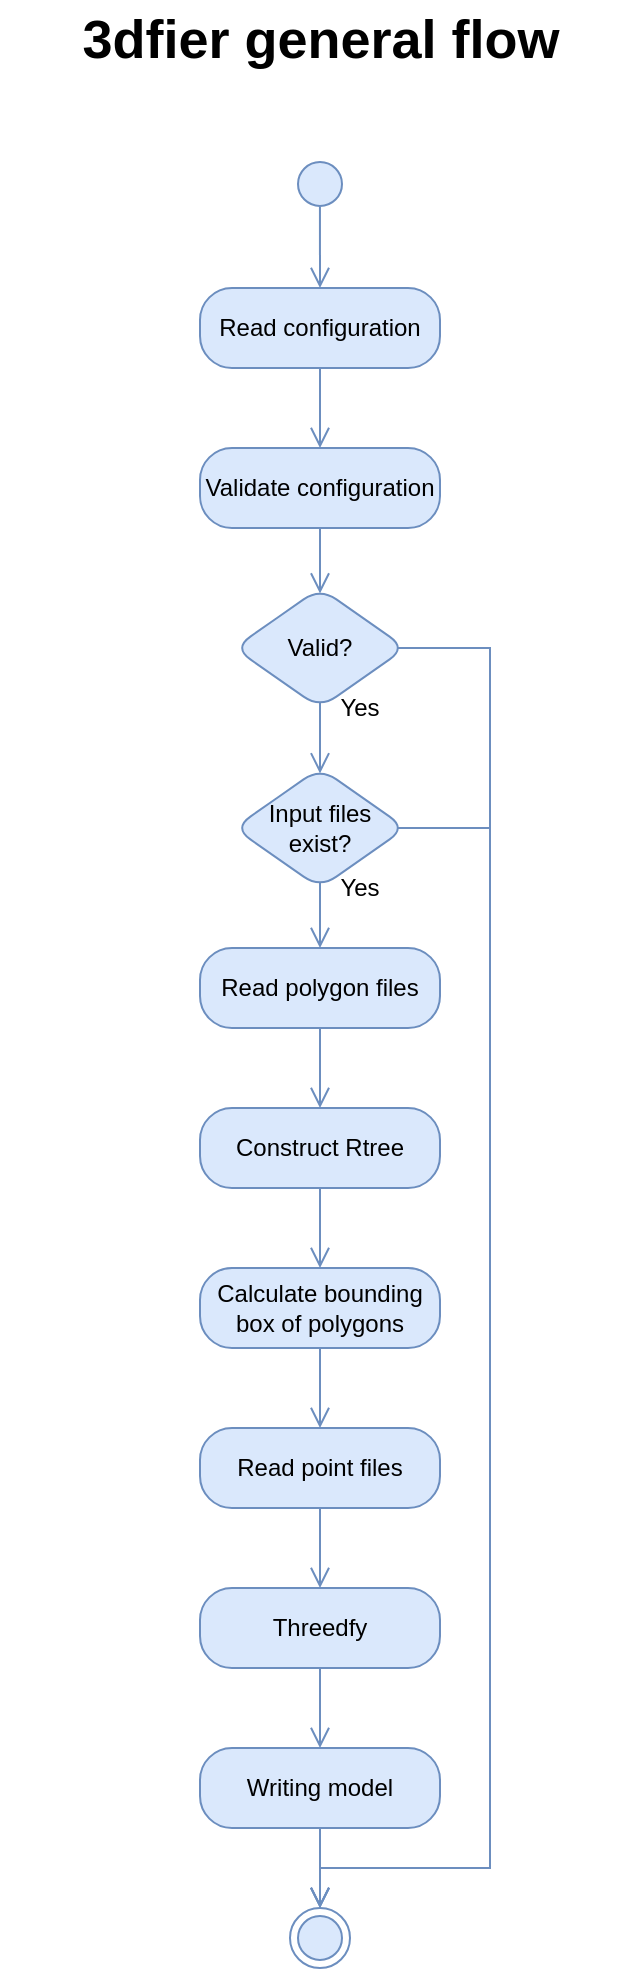 <mxfile version="12.6.5" type="device"><diagram name="Page-1" id="0783ab3e-0a74-02c8-0abd-f7b4e66b4bec"><mxGraphModel dx="1422" dy="822" grid="1" gridSize="10" guides="1" tooltips="1" connect="1" arrows="1" fold="1" page="1" pageScale="1" pageWidth="850" pageHeight="1100" background="#ffffff" math="0" shadow="0"><root><mxCell id="0"/><mxCell id="1" parent="0"/><mxCell id="nnsE-_ftyDCH_wg7Bbg4-10" value="" style="ellipse;html=1;shape=startState;fillColor=#dae8fc;strokeColor=#6c8ebf;shadow=0;" parent="1" vertex="1"><mxGeometry x="410" y="93" width="30" height="30" as="geometry"/></mxCell><mxCell id="nnsE-_ftyDCH_wg7Bbg4-11" value="" style="edgeStyle=orthogonalEdgeStyle;html=1;verticalAlign=bottom;endArrow=open;endSize=8;strokeColor=#6c8ebf;fillColor=#dae8fc;shadow=0;entryX=0.5;entryY=0;entryDx=0;entryDy=0;exitX=0.499;exitY=0.881;exitDx=0;exitDy=0;rounded=0;exitPerimeter=0;" parent="1" source="nnsE-_ftyDCH_wg7Bbg4-10" target="nnsE-_ftyDCH_wg7Bbg4-13" edge="1"><mxGeometry relative="1" as="geometry"><mxPoint x="425" y="190" as="targetPoint"/><mxPoint x="425" y="140" as="sourcePoint"/></mxGeometry></mxCell><mxCell id="nnsE-_ftyDCH_wg7Bbg4-18" value="" style="edgeStyle=orthogonalEdgeStyle;rounded=0;orthogonalLoop=1;jettySize=auto;html=1;shadow=0;fontColor=#ffffff;exitX=0.5;exitY=1;exitDx=0;exitDy=0;fillColor=#dae8fc;strokeColor=#6c8ebf;endArrow=open;endFill=0;endSize=8;" parent="1" source="nnsE-_ftyDCH_wg7Bbg4-13" target="nnsE-_ftyDCH_wg7Bbg4-17" edge="1"><mxGeometry relative="1" as="geometry"/></mxCell><mxCell id="nnsE-_ftyDCH_wg7Bbg4-13" value="Read configuration" style="rounded=1;whiteSpace=wrap;html=1;arcSize=40;fillColor=#dae8fc;strokeColor=#6c8ebf;shadow=0;" parent="1" vertex="1"><mxGeometry x="365" y="160" width="120" height="40" as="geometry"/></mxCell><mxCell id="nnsE-_ftyDCH_wg7Bbg4-20" value="" style="edgeStyle=orthogonalEdgeStyle;rounded=0;orthogonalLoop=1;jettySize=auto;html=1;shadow=0;fontColor=#ffffff;entryX=0.5;entryY=0.046;entryDx=0;entryDy=0;exitX=0.5;exitY=1;exitDx=0;exitDy=0;fillColor=#dae8fc;strokeColor=#6c8ebf;endSize=8;endArrow=open;endFill=0;sourcePerimeterSpacing=0;targetPerimeterSpacing=0;startSize=6;entryPerimeter=0;" parent="1" source="nnsE-_ftyDCH_wg7Bbg4-17" target="nnsE-_ftyDCH_wg7Bbg4-65" edge="1"><mxGeometry relative="1" as="geometry"><mxPoint x="425" y="320" as="targetPoint"/></mxGeometry></mxCell><mxCell id="nnsE-_ftyDCH_wg7Bbg4-17" value="Validate configuration" style="rounded=1;whiteSpace=wrap;html=1;arcSize=40;fillColor=#dae8fc;strokeColor=#6c8ebf;shadow=0;perimeterSpacing=0;" parent="1" vertex="1"><mxGeometry x="365" y="240" width="120" height="40" as="geometry"/></mxCell><mxCell id="nnsE-_ftyDCH_wg7Bbg4-48" value="" style="edgeStyle=orthogonalEdgeStyle;rounded=0;orthogonalLoop=1;jettySize=auto;html=1;shadow=0;fontColor=#ffffff;exitX=0.5;exitY=1;exitDx=0;exitDy=0;entryX=0.5;entryY=0;entryDx=0;entryDy=0;fillColor=#dae8fc;strokeColor=#6c8ebf;endSize=8;endArrow=open;endFill=0;" parent="1" source="nnsE-_ftyDCH_wg7Bbg4-41" target="nnsE-_ftyDCH_wg7Bbg4-47" edge="1"><mxGeometry relative="1" as="geometry"/></mxCell><mxCell id="nnsE-_ftyDCH_wg7Bbg4-41" value="Read polygon files" style="rounded=1;whiteSpace=wrap;html=1;arcSize=40;fillColor=#dae8fc;strokeColor=#6c8ebf;shadow=0;" parent="1" vertex="1"><mxGeometry x="365" y="490" width="120" height="40" as="geometry"/></mxCell><mxCell id="nnsE-_ftyDCH_wg7Bbg4-52" value="" style="edgeStyle=orthogonalEdgeStyle;rounded=0;orthogonalLoop=1;jettySize=auto;html=1;shadow=0;fontColor=#ffffff;exitX=0.5;exitY=1;exitDx=0;exitDy=0;entryX=0.5;entryY=0;entryDx=0;entryDy=0;fillColor=#dae8fc;strokeColor=#6c8ebf;endSize=8;endArrow=open;endFill=0;" parent="1" source="nnsE-_ftyDCH_wg7Bbg4-47" target="nnsE-_ftyDCH_wg7Bbg4-51" edge="1"><mxGeometry relative="1" as="geometry"/></mxCell><mxCell id="nnsE-_ftyDCH_wg7Bbg4-47" value="Construct Rtree" style="rounded=1;whiteSpace=wrap;html=1;arcSize=40;fillColor=#dae8fc;strokeColor=#6c8ebf;shadow=0;" parent="1" vertex="1"><mxGeometry x="365" y="570" width="120" height="40" as="geometry"/></mxCell><mxCell id="nnsE-_ftyDCH_wg7Bbg4-54" value="" style="edgeStyle=orthogonalEdgeStyle;rounded=0;orthogonalLoop=1;jettySize=auto;html=1;shadow=0;fontColor=#ffffff;entryX=0.5;entryY=0;entryDx=0;entryDy=0;exitX=0.5;exitY=1;exitDx=0;exitDy=0;fillColor=#dae8fc;strokeColor=#6c8ebf;endSize=8;endArrow=open;endFill=0;" parent="1" source="nnsE-_ftyDCH_wg7Bbg4-51" target="nnsE-_ftyDCH_wg7Bbg4-53" edge="1"><mxGeometry relative="1" as="geometry"/></mxCell><mxCell id="nnsE-_ftyDCH_wg7Bbg4-51" value="Calculate bounding box of polygons" style="rounded=1;whiteSpace=wrap;html=1;arcSize=40;fillColor=#dae8fc;strokeColor=#6c8ebf;shadow=0;" parent="1" vertex="1"><mxGeometry x="365" y="650" width="120" height="40" as="geometry"/></mxCell><mxCell id="nnsE-_ftyDCH_wg7Bbg4-56" value="" style="edgeStyle=orthogonalEdgeStyle;rounded=0;orthogonalLoop=1;jettySize=auto;html=1;shadow=0;fontColor=#ffffff;exitX=0.5;exitY=1;exitDx=0;exitDy=0;entryX=0.5;entryY=0;entryDx=0;entryDy=0;fillColor=#dae8fc;strokeColor=#6c8ebf;endArrow=open;endFill=0;endSize=8;" parent="1" source="nnsE-_ftyDCH_wg7Bbg4-53" target="nnsE-_ftyDCH_wg7Bbg4-55" edge="1"><mxGeometry relative="1" as="geometry"/></mxCell><mxCell id="nnsE-_ftyDCH_wg7Bbg4-53" value="Read point files" style="rounded=1;whiteSpace=wrap;html=1;arcSize=40;fillColor=#dae8fc;strokeColor=#6c8ebf;shadow=0;" parent="1" vertex="1"><mxGeometry x="365" y="730" width="120" height="40" as="geometry"/></mxCell><mxCell id="nnsE-_ftyDCH_wg7Bbg4-58" value="" style="edgeStyle=orthogonalEdgeStyle;rounded=0;orthogonalLoop=1;jettySize=auto;html=1;shadow=0;fontColor=#ffffff;entryX=0.5;entryY=0;entryDx=0;entryDy=0;exitX=0.5;exitY=1;exitDx=0;exitDy=0;fillColor=#dae8fc;strokeColor=#6c8ebf;endArrow=open;endFill=0;endSize=8;" parent="1" source="nnsE-_ftyDCH_wg7Bbg4-55" target="nnsE-_ftyDCH_wg7Bbg4-57" edge="1"><mxGeometry relative="1" as="geometry"/></mxCell><mxCell id="nnsE-_ftyDCH_wg7Bbg4-55" value="Threedfy" style="rounded=1;whiteSpace=wrap;html=1;arcSize=40;fillColor=#dae8fc;strokeColor=#6c8ebf;shadow=0;" parent="1" vertex="1"><mxGeometry x="365" y="810" width="120" height="40" as="geometry"/></mxCell><mxCell id="nnsE-_ftyDCH_wg7Bbg4-70" value="" style="edgeStyle=orthogonalEdgeStyle;rounded=0;orthogonalLoop=1;jettySize=auto;html=1;shadow=0;fontColor=#ffffff;entryX=0.5;entryY=0;entryDx=0;entryDy=0;exitX=0.5;exitY=1;exitDx=0;exitDy=0;fillColor=#dae8fc;strokeColor=#6c8ebf;endArrow=open;endFill=0;endSize=8;" parent="1" source="nnsE-_ftyDCH_wg7Bbg4-57" target="nnsE-_ftyDCH_wg7Bbg4-59" edge="1"><mxGeometry relative="1" as="geometry"><mxPoint x="425" y="1040" as="targetPoint"/></mxGeometry></mxCell><mxCell id="nnsE-_ftyDCH_wg7Bbg4-57" value="Writing model" style="rounded=1;whiteSpace=wrap;html=1;arcSize=40;fillColor=#dae8fc;strokeColor=#6c8ebf;shadow=0;" parent="1" vertex="1"><mxGeometry x="365" y="890" width="120" height="40" as="geometry"/></mxCell><mxCell id="nnsE-_ftyDCH_wg7Bbg4-64" value="" style="edgeStyle=orthogonalEdgeStyle;rounded=0;orthogonalLoop=1;jettySize=auto;html=1;shadow=0;fontColor=#ffffff;entryX=0.5;entryY=0;entryDx=0;entryDy=0;exitX=0.951;exitY=0.5;exitDx=0;exitDy=0;fillColor=#dae8fc;strokeColor=#6c8ebf;endArrow=open;endFill=0;endSize=8;exitPerimeter=0;" parent="1" source="nnsE-_ftyDCH_wg7Bbg4-65" target="nnsE-_ftyDCH_wg7Bbg4-59" edge="1"><mxGeometry relative="1" as="geometry"><mxPoint x="600" y="790" as="targetPoint"/><Array as="points"><mxPoint x="510" y="340"/><mxPoint x="510" y="950"/><mxPoint x="425" y="950"/></Array><mxPoint x="610" y="561" as="sourcePoint"/></mxGeometry></mxCell><mxCell id="nnsE-_ftyDCH_wg7Bbg4-59" value="" style="ellipse;html=1;shape=endState;fillColor=#dae8fc;strokeColor=#6c8ebf;rounded=1;shadow=0;" parent="1" vertex="1"><mxGeometry x="410" y="970" width="30" height="30" as="geometry"/></mxCell><mxCell id="nnsE-_ftyDCH_wg7Bbg4-67" value="" style="edgeStyle=orthogonalEdgeStyle;rounded=0;orthogonalLoop=1;jettySize=auto;html=1;shadow=0;fontColor=#ffffff;entryX=0.5;entryY=0.045;entryDx=0;entryDy=0;exitX=0.5;exitY=0.958;exitDx=0;exitDy=0;fillColor=#dae8fc;strokeColor=#6c8ebf;endSize=8;endArrow=open;endFill=0;exitPerimeter=0;entryPerimeter=0;" parent="1" source="nnsE-_ftyDCH_wg7Bbg4-65" target="nnsE-_ftyDCH_wg7Bbg4-66" edge="1"><mxGeometry relative="1" as="geometry"/></mxCell><mxCell id="nnsE-_ftyDCH_wg7Bbg4-65" value="Valid?" style="rhombus;whiteSpace=wrap;html=1;fillColor=#dae8fc;strokeColor=#6c8ebf;rounded=1;shadow=0;strokeWidth=1;perimeterSpacing=0;" parent="1" vertex="1"><mxGeometry x="382" y="310" width="86" height="60" as="geometry"/></mxCell><mxCell id="nnsE-_ftyDCH_wg7Bbg4-68" value="" style="edgeStyle=orthogonalEdgeStyle;rounded=0;orthogonalLoop=1;jettySize=auto;html=1;shadow=0;fontColor=#ffffff;exitX=0.5;exitY=0.959;exitDx=0;exitDy=0;entryX=0.5;entryY=0;entryDx=0;entryDy=0;fillColor=#dae8fc;strokeColor=#6c8ebf;endSize=8;endArrow=open;endFill=0;exitPerimeter=0;" parent="1" source="nnsE-_ftyDCH_wg7Bbg4-66" target="nnsE-_ftyDCH_wg7Bbg4-41" edge="1"><mxGeometry relative="1" as="geometry"><mxPoint x="380" y="490" as="targetPoint"/></mxGeometry></mxCell><mxCell id="WbVBWCgAD47qQ1zXJMMT-3" value="" style="edgeStyle=orthogonalEdgeStyle;rounded=0;orthogonalLoop=1;jettySize=auto;html=1;fillColor=#dae8fc;strokeColor=#6c8ebf;endSize=8;endArrow=open;endFill=0;entryX=0.5;entryY=0;entryDx=0;entryDy=0;exitX=0.953;exitY=0.5;exitDx=0;exitDy=0;exitPerimeter=0;" parent="1" source="nnsE-_ftyDCH_wg7Bbg4-66" target="nnsE-_ftyDCH_wg7Bbg4-59" edge="1"><mxGeometry relative="1" as="geometry"><mxPoint x="548" y="450" as="targetPoint"/><Array as="points"><mxPoint x="510" y="430"/><mxPoint x="510" y="950"/><mxPoint x="425" y="950"/></Array></mxGeometry></mxCell><mxCell id="nnsE-_ftyDCH_wg7Bbg4-66" value="Input files exist?" style="rhombus;whiteSpace=wrap;html=1;fillColor=#dae8fc;strokeColor=#6c8ebf;rounded=1;shadow=0;" parent="1" vertex="1"><mxGeometry x="382" y="400" width="86" height="60" as="geometry"/></mxCell><mxCell id="nnsE-_ftyDCH_wg7Bbg4-71" value="3dfier general flow" style="text;strokeColor=none;fillColor=none;html=1;fontSize=27;fontStyle=1;verticalAlign=middle;align=center;rounded=0;shadow=0;" parent="1" vertex="1"><mxGeometry x="265" y="16" width="319" height="40" as="geometry"/></mxCell><mxCell id="FXFGbw_t0nMuJqLPaDjr-1" value="Yes" style="text;html=1;strokeColor=none;fillColor=none;align=center;verticalAlign=middle;whiteSpace=wrap;rounded=0;" vertex="1" parent="1"><mxGeometry x="425" y="360" width="40" height="20" as="geometry"/></mxCell><mxCell id="FXFGbw_t0nMuJqLPaDjr-2" value="Yes" style="text;html=1;strokeColor=none;fillColor=none;align=center;verticalAlign=middle;whiteSpace=wrap;rounded=0;" vertex="1" parent="1"><mxGeometry x="425" y="450" width="40" height="20" as="geometry"/></mxCell></root></mxGraphModel></diagram></mxfile>